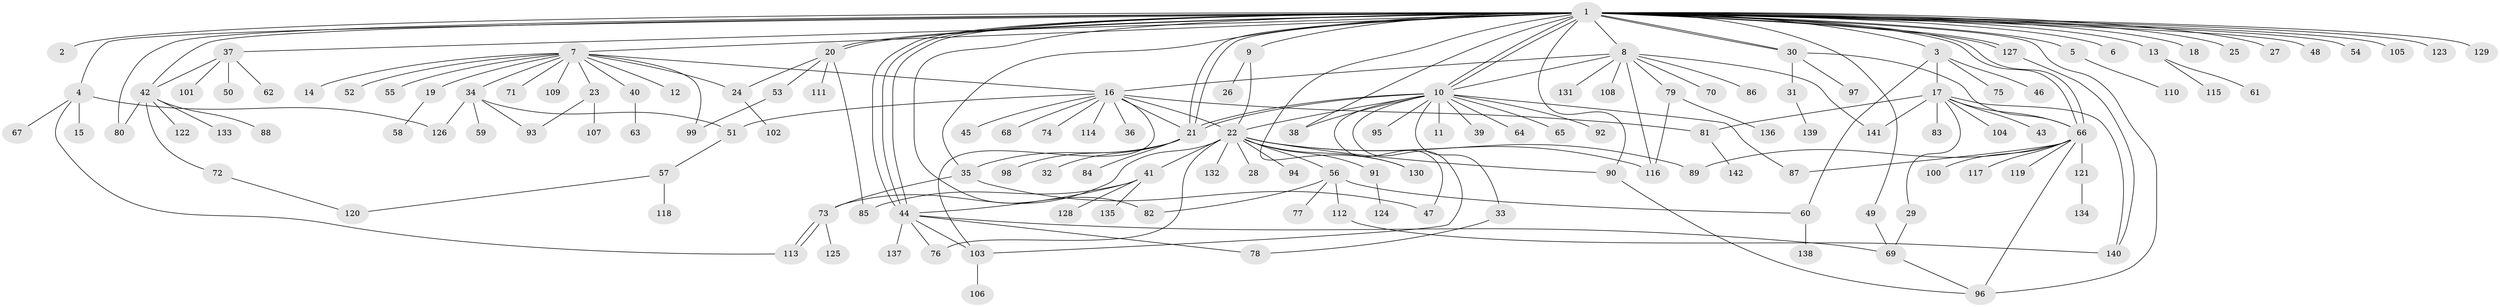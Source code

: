 // coarse degree distribution, {20: 0.014084507042253521, 3: 0.09859154929577464, 4: 0.08450704225352113, 1: 0.39436619718309857, 13: 0.014084507042253521, 9: 0.028169014084507043, 2: 0.22535211267605634, 8: 0.028169014084507043, 11: 0.014084507042253521, 6: 0.056338028169014086, 5: 0.04225352112676056}
// Generated by graph-tools (version 1.1) at 2025/50/03/04/25 22:50:04]
// undirected, 142 vertices, 195 edges
graph export_dot {
  node [color=gray90,style=filled];
  1;
  2;
  3;
  4;
  5;
  6;
  7;
  8;
  9;
  10;
  11;
  12;
  13;
  14;
  15;
  16;
  17;
  18;
  19;
  20;
  21;
  22;
  23;
  24;
  25;
  26;
  27;
  28;
  29;
  30;
  31;
  32;
  33;
  34;
  35;
  36;
  37;
  38;
  39;
  40;
  41;
  42;
  43;
  44;
  45;
  46;
  47;
  48;
  49;
  50;
  51;
  52;
  53;
  54;
  55;
  56;
  57;
  58;
  59;
  60;
  61;
  62;
  63;
  64;
  65;
  66;
  67;
  68;
  69;
  70;
  71;
  72;
  73;
  74;
  75;
  76;
  77;
  78;
  79;
  80;
  81;
  82;
  83;
  84;
  85;
  86;
  87;
  88;
  89;
  90;
  91;
  92;
  93;
  94;
  95;
  96;
  97;
  98;
  99;
  100;
  101;
  102;
  103;
  104;
  105;
  106;
  107;
  108;
  109;
  110;
  111;
  112;
  113;
  114;
  115;
  116;
  117;
  118;
  119;
  120;
  121;
  122;
  123;
  124;
  125;
  126;
  127;
  128;
  129;
  130;
  131;
  132;
  133;
  134;
  135;
  136;
  137;
  138;
  139;
  140;
  141;
  142;
  1 -- 2;
  1 -- 3;
  1 -- 4;
  1 -- 5;
  1 -- 6;
  1 -- 7;
  1 -- 8;
  1 -- 9;
  1 -- 10;
  1 -- 10;
  1 -- 13;
  1 -- 18;
  1 -- 20;
  1 -- 20;
  1 -- 21;
  1 -- 21;
  1 -- 25;
  1 -- 27;
  1 -- 30;
  1 -- 30;
  1 -- 35;
  1 -- 37;
  1 -- 38;
  1 -- 42;
  1 -- 44;
  1 -- 44;
  1 -- 44;
  1 -- 48;
  1 -- 49;
  1 -- 54;
  1 -- 66;
  1 -- 66;
  1 -- 80;
  1 -- 82;
  1 -- 90;
  1 -- 96;
  1 -- 105;
  1 -- 123;
  1 -- 127;
  1 -- 127;
  1 -- 129;
  1 -- 130;
  3 -- 17;
  3 -- 46;
  3 -- 60;
  3 -- 75;
  4 -- 15;
  4 -- 67;
  4 -- 113;
  4 -- 126;
  5 -- 110;
  7 -- 12;
  7 -- 14;
  7 -- 16;
  7 -- 19;
  7 -- 23;
  7 -- 24;
  7 -- 34;
  7 -- 40;
  7 -- 52;
  7 -- 55;
  7 -- 71;
  7 -- 99;
  7 -- 109;
  8 -- 10;
  8 -- 16;
  8 -- 70;
  8 -- 79;
  8 -- 86;
  8 -- 108;
  8 -- 116;
  8 -- 131;
  8 -- 141;
  9 -- 22;
  9 -- 26;
  10 -- 11;
  10 -- 21;
  10 -- 21;
  10 -- 22;
  10 -- 33;
  10 -- 38;
  10 -- 39;
  10 -- 47;
  10 -- 64;
  10 -- 65;
  10 -- 87;
  10 -- 92;
  10 -- 95;
  10 -- 103;
  13 -- 61;
  13 -- 115;
  16 -- 21;
  16 -- 22;
  16 -- 36;
  16 -- 45;
  16 -- 51;
  16 -- 68;
  16 -- 74;
  16 -- 81;
  16 -- 103;
  16 -- 114;
  17 -- 29;
  17 -- 43;
  17 -- 66;
  17 -- 81;
  17 -- 83;
  17 -- 104;
  17 -- 140;
  17 -- 141;
  19 -- 58;
  20 -- 24;
  20 -- 53;
  20 -- 85;
  20 -- 111;
  21 -- 32;
  21 -- 35;
  21 -- 84;
  21 -- 98;
  22 -- 28;
  22 -- 41;
  22 -- 56;
  22 -- 73;
  22 -- 76;
  22 -- 89;
  22 -- 90;
  22 -- 91;
  22 -- 94;
  22 -- 116;
  22 -- 130;
  22 -- 132;
  23 -- 93;
  23 -- 107;
  24 -- 102;
  29 -- 69;
  30 -- 31;
  30 -- 66;
  30 -- 97;
  31 -- 139;
  33 -- 78;
  34 -- 51;
  34 -- 59;
  34 -- 93;
  34 -- 126;
  35 -- 47;
  35 -- 73;
  37 -- 42;
  37 -- 50;
  37 -- 62;
  37 -- 101;
  40 -- 63;
  41 -- 44;
  41 -- 85;
  41 -- 128;
  41 -- 135;
  42 -- 72;
  42 -- 80;
  42 -- 88;
  42 -- 122;
  42 -- 133;
  44 -- 69;
  44 -- 76;
  44 -- 78;
  44 -- 103;
  44 -- 137;
  49 -- 69;
  51 -- 57;
  53 -- 99;
  56 -- 60;
  56 -- 77;
  56 -- 82;
  56 -- 112;
  57 -- 118;
  57 -- 120;
  60 -- 138;
  66 -- 87;
  66 -- 89;
  66 -- 96;
  66 -- 100;
  66 -- 117;
  66 -- 119;
  66 -- 121;
  69 -- 96;
  72 -- 120;
  73 -- 113;
  73 -- 113;
  73 -- 125;
  79 -- 116;
  79 -- 136;
  81 -- 142;
  90 -- 96;
  91 -- 124;
  103 -- 106;
  112 -- 140;
  121 -- 134;
  127 -- 140;
}
